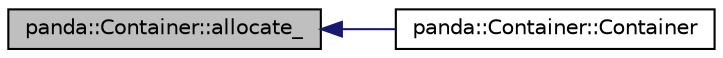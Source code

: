 digraph "panda::Container::allocate_"
{
 // INTERACTIVE_SVG=YES
  edge [fontname="Helvetica",fontsize="10",labelfontname="Helvetica",labelfontsize="10"];
  node [fontname="Helvetica",fontsize="10",shape=record];
  rankdir="LR";
  Node1 [label="panda::Container::allocate_",height=0.2,width=0.4,color="black", fillcolor="grey75", style="filled" fontcolor="black"];
  Node1 -> Node2 [dir="back",color="midnightblue",fontsize="10",style="solid"];
  Node2 [label="panda::Container::Container",height=0.2,width=0.4,color="black", fillcolor="white", style="filled",URL="$classpanda_1_1Container.html#a7eef12120bdef491b7ecc1195d8a6768"];
}
